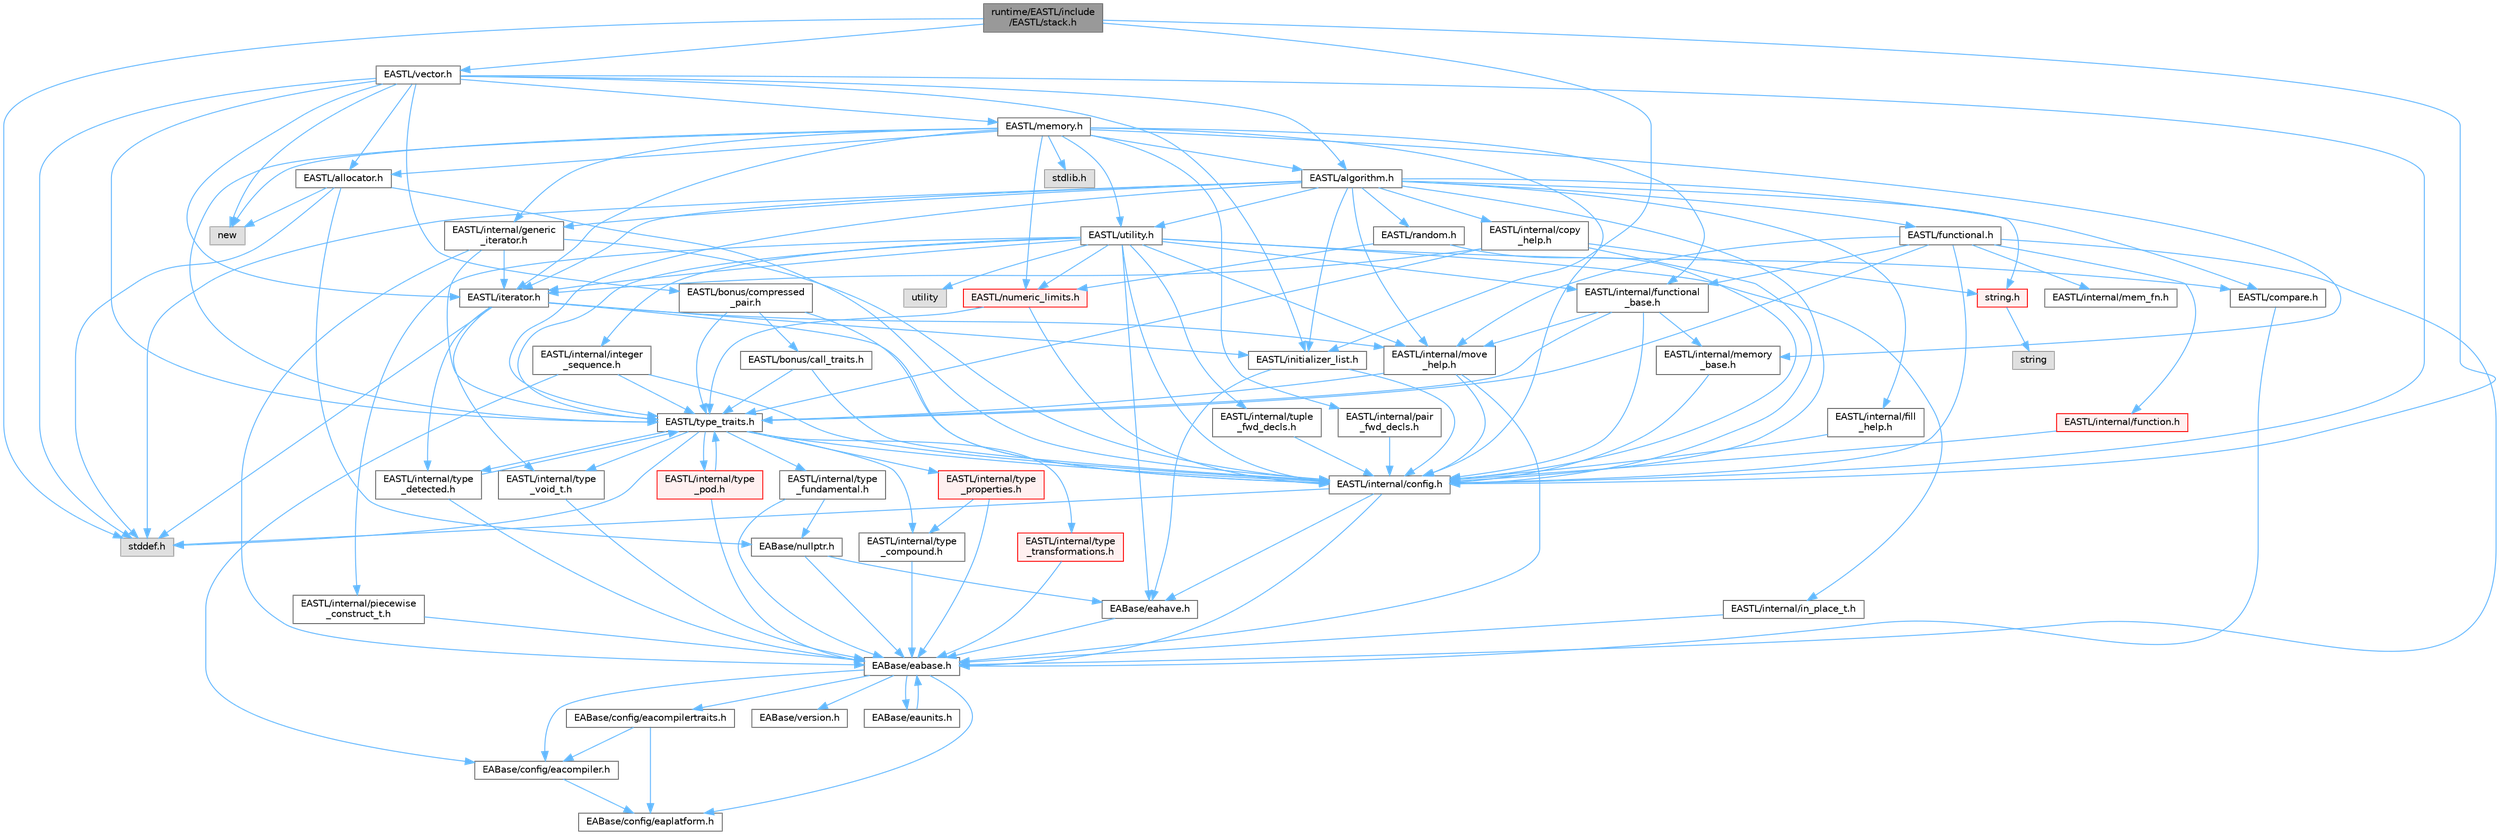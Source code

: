 digraph "runtime/EASTL/include/EASTL/stack.h"
{
 // LATEX_PDF_SIZE
  bgcolor="transparent";
  edge [fontname=Helvetica,fontsize=10,labelfontname=Helvetica,labelfontsize=10];
  node [fontname=Helvetica,fontsize=10,shape=box,height=0.2,width=0.4];
  Node1 [id="Node000001",label="runtime/EASTL/include\l/EASTL/stack.h",height=0.2,width=0.4,color="gray40", fillcolor="grey60", style="filled", fontcolor="black",tooltip=" "];
  Node1 -> Node2 [id="edge145_Node000001_Node000002",color="steelblue1",style="solid",tooltip=" "];
  Node2 [id="Node000002",label="EASTL/internal/config.h",height=0.2,width=0.4,color="grey40", fillcolor="white", style="filled",URL="$config_8h.html",tooltip=" "];
  Node2 -> Node3 [id="edge146_Node000002_Node000003",color="steelblue1",style="solid",tooltip=" "];
  Node3 [id="Node000003",label="EABase/eabase.h",height=0.2,width=0.4,color="grey40", fillcolor="white", style="filled",URL="$eabase_8h.html",tooltip=" "];
  Node3 -> Node4 [id="edge147_Node000003_Node000004",color="steelblue1",style="solid",tooltip=" "];
  Node4 [id="Node000004",label="EABase/config/eacompiler.h",height=0.2,width=0.4,color="grey40", fillcolor="white", style="filled",URL="$eacompiler_8h.html",tooltip=" "];
  Node4 -> Node5 [id="edge148_Node000004_Node000005",color="steelblue1",style="solid",tooltip=" "];
  Node5 [id="Node000005",label="EABase/config/eaplatform.h",height=0.2,width=0.4,color="grey40", fillcolor="white", style="filled",URL="$eaplatform_8h.html",tooltip=" "];
  Node3 -> Node6 [id="edge149_Node000003_Node000006",color="steelblue1",style="solid",tooltip=" "];
  Node6 [id="Node000006",label="EABase/config/eacompilertraits.h",height=0.2,width=0.4,color="grey40", fillcolor="white", style="filled",URL="$eacompilertraits_8h.html",tooltip=" "];
  Node6 -> Node5 [id="edge150_Node000006_Node000005",color="steelblue1",style="solid",tooltip=" "];
  Node6 -> Node4 [id="edge151_Node000006_Node000004",color="steelblue1",style="solid",tooltip=" "];
  Node3 -> Node5 [id="edge152_Node000003_Node000005",color="steelblue1",style="solid",tooltip=" "];
  Node3 -> Node7 [id="edge153_Node000003_Node000007",color="steelblue1",style="solid",tooltip=" "];
  Node7 [id="Node000007",label="EABase/version.h",height=0.2,width=0.4,color="grey40", fillcolor="white", style="filled",URL="$_e_a_s_t_l_2packages_2_e_a_base_2include_2_common_2_e_a_base_2version_8h.html",tooltip=" "];
  Node3 -> Node8 [id="edge154_Node000003_Node000008",color="steelblue1",style="solid",tooltip=" "];
  Node8 [id="Node000008",label="EABase/eaunits.h",height=0.2,width=0.4,color="grey40", fillcolor="white", style="filled",URL="$eaunits_8h.html",tooltip=" "];
  Node8 -> Node3 [id="edge155_Node000008_Node000003",color="steelblue1",style="solid",tooltip=" "];
  Node2 -> Node9 [id="edge156_Node000002_Node000009",color="steelblue1",style="solid",tooltip=" "];
  Node9 [id="Node000009",label="EABase/eahave.h",height=0.2,width=0.4,color="grey40", fillcolor="white", style="filled",URL="$eahave_8h.html",tooltip=" "];
  Node9 -> Node3 [id="edge157_Node000009_Node000003",color="steelblue1",style="solid",tooltip=" "];
  Node2 -> Node10 [id="edge158_Node000002_Node000010",color="steelblue1",style="solid",tooltip=" "];
  Node10 [id="Node000010",label="stddef.h",height=0.2,width=0.4,color="grey60", fillcolor="#E0E0E0", style="filled",tooltip=" "];
  Node1 -> Node11 [id="edge159_Node000001_Node000011",color="steelblue1",style="solid",tooltip=" "];
  Node11 [id="Node000011",label="EASTL/vector.h",height=0.2,width=0.4,color="grey40", fillcolor="white", style="filled",URL="$_e_a_s_t_l_2include_2_e_a_s_t_l_2vector_8h.html",tooltip=" "];
  Node11 -> Node12 [id="edge160_Node000011_Node000012",color="steelblue1",style="solid",tooltip=" "];
  Node12 [id="Node000012",label="EASTL/algorithm.h",height=0.2,width=0.4,color="grey40", fillcolor="white", style="filled",URL="$_e_a_s_t_l_2include_2_e_a_s_t_l_2algorithm_8h.html",tooltip=" "];
  Node12 -> Node2 [id="edge161_Node000012_Node000002",color="steelblue1",style="solid",tooltip=" "];
  Node12 -> Node13 [id="edge162_Node000012_Node000013",color="steelblue1",style="solid",tooltip=" "];
  Node13 [id="Node000013",label="EASTL/type_traits.h",height=0.2,width=0.4,color="grey40", fillcolor="white", style="filled",URL="$_e_a_s_t_l_2include_2_e_a_s_t_l_2type__traits_8h.html",tooltip=" "];
  Node13 -> Node2 [id="edge163_Node000013_Node000002",color="steelblue1",style="solid",tooltip=" "];
  Node13 -> Node10 [id="edge164_Node000013_Node000010",color="steelblue1",style="solid",tooltip=" "];
  Node13 -> Node14 [id="edge165_Node000013_Node000014",color="steelblue1",style="solid",tooltip=" "];
  Node14 [id="Node000014",label="EASTL/internal/type\l_fundamental.h",height=0.2,width=0.4,color="grey40", fillcolor="white", style="filled",URL="$type__fundamental_8h.html",tooltip=" "];
  Node14 -> Node3 [id="edge166_Node000014_Node000003",color="steelblue1",style="solid",tooltip=" "];
  Node14 -> Node15 [id="edge167_Node000014_Node000015",color="steelblue1",style="solid",tooltip=" "];
  Node15 [id="Node000015",label="EABase/nullptr.h",height=0.2,width=0.4,color="grey40", fillcolor="white", style="filled",URL="$nullptr_8h.html",tooltip=" "];
  Node15 -> Node3 [id="edge168_Node000015_Node000003",color="steelblue1",style="solid",tooltip=" "];
  Node15 -> Node9 [id="edge169_Node000015_Node000009",color="steelblue1",style="solid",tooltip=" "];
  Node13 -> Node16 [id="edge170_Node000013_Node000016",color="steelblue1",style="solid",tooltip=" "];
  Node16 [id="Node000016",label="EASTL/internal/type\l_transformations.h",height=0.2,width=0.4,color="red", fillcolor="#FFF0F0", style="filled",URL="$type__transformations_8h.html",tooltip=" "];
  Node16 -> Node3 [id="edge171_Node000016_Node000003",color="steelblue1",style="solid",tooltip=" "];
  Node13 -> Node18 [id="edge172_Node000013_Node000018",color="steelblue1",style="solid",tooltip=" "];
  Node18 [id="Node000018",label="EASTL/internal/type\l_void_t.h",height=0.2,width=0.4,color="grey40", fillcolor="white", style="filled",URL="$type__void__t_8h.html",tooltip=" "];
  Node18 -> Node3 [id="edge173_Node000018_Node000003",color="steelblue1",style="solid",tooltip=" "];
  Node13 -> Node19 [id="edge174_Node000013_Node000019",color="steelblue1",style="solid",tooltip=" "];
  Node19 [id="Node000019",label="EASTL/internal/type\l_properties.h",height=0.2,width=0.4,color="red", fillcolor="#FFF0F0", style="filled",URL="$type__properties_8h.html",tooltip=" "];
  Node19 -> Node3 [id="edge175_Node000019_Node000003",color="steelblue1",style="solid",tooltip=" "];
  Node19 -> Node20 [id="edge176_Node000019_Node000020",color="steelblue1",style="solid",tooltip=" "];
  Node20 [id="Node000020",label="EASTL/internal/type\l_compound.h",height=0.2,width=0.4,color="grey40", fillcolor="white", style="filled",URL="$type__compound_8h.html",tooltip=" "];
  Node20 -> Node3 [id="edge177_Node000020_Node000003",color="steelblue1",style="solid",tooltip=" "];
  Node13 -> Node20 [id="edge178_Node000013_Node000020",color="steelblue1",style="solid",tooltip=" "];
  Node13 -> Node21 [id="edge179_Node000013_Node000021",color="steelblue1",style="solid",tooltip=" "];
  Node21 [id="Node000021",label="EASTL/internal/type\l_pod.h",height=0.2,width=0.4,color="red", fillcolor="#FFF0F0", style="filled",URL="$type__pod_8h.html",tooltip=" "];
  Node21 -> Node3 [id="edge180_Node000021_Node000003",color="steelblue1",style="solid",tooltip=" "];
  Node21 -> Node13 [id="edge181_Node000021_Node000013",color="steelblue1",style="solid",tooltip=" "];
  Node13 -> Node22 [id="edge182_Node000013_Node000022",color="steelblue1",style="solid",tooltip=" "];
  Node22 [id="Node000022",label="EASTL/internal/type\l_detected.h",height=0.2,width=0.4,color="grey40", fillcolor="white", style="filled",URL="$type__detected_8h.html",tooltip=" "];
  Node22 -> Node3 [id="edge183_Node000022_Node000003",color="steelblue1",style="solid",tooltip=" "];
  Node22 -> Node13 [id="edge184_Node000022_Node000013",color="steelblue1",style="solid",tooltip=" "];
  Node12 -> Node23 [id="edge185_Node000012_Node000023",color="steelblue1",style="solid",tooltip=" "];
  Node23 [id="Node000023",label="EASTL/internal/move\l_help.h",height=0.2,width=0.4,color="grey40", fillcolor="white", style="filled",URL="$move__help_8h.html",tooltip=" "];
  Node23 -> Node3 [id="edge186_Node000023_Node000003",color="steelblue1",style="solid",tooltip=" "];
  Node23 -> Node2 [id="edge187_Node000023_Node000002",color="steelblue1",style="solid",tooltip=" "];
  Node23 -> Node13 [id="edge188_Node000023_Node000013",color="steelblue1",style="solid",tooltip=" "];
  Node12 -> Node24 [id="edge189_Node000012_Node000024",color="steelblue1",style="solid",tooltip=" "];
  Node24 [id="Node000024",label="EASTL/internal/copy\l_help.h",height=0.2,width=0.4,color="grey40", fillcolor="white", style="filled",URL="$copy__help_8h.html",tooltip=" "];
  Node24 -> Node2 [id="edge190_Node000024_Node000002",color="steelblue1",style="solid",tooltip=" "];
  Node24 -> Node13 [id="edge191_Node000024_Node000013",color="steelblue1",style="solid",tooltip=" "];
  Node24 -> Node25 [id="edge192_Node000024_Node000025",color="steelblue1",style="solid",tooltip=" "];
  Node25 [id="Node000025",label="EASTL/iterator.h",height=0.2,width=0.4,color="grey40", fillcolor="white", style="filled",URL="$_e_a_s_t_l_2include_2_e_a_s_t_l_2iterator_8h.html",tooltip=" "];
  Node25 -> Node2 [id="edge193_Node000025_Node000002",color="steelblue1",style="solid",tooltip=" "];
  Node25 -> Node23 [id="edge194_Node000025_Node000023",color="steelblue1",style="solid",tooltip=" "];
  Node25 -> Node22 [id="edge195_Node000025_Node000022",color="steelblue1",style="solid",tooltip=" "];
  Node25 -> Node18 [id="edge196_Node000025_Node000018",color="steelblue1",style="solid",tooltip=" "];
  Node25 -> Node26 [id="edge197_Node000025_Node000026",color="steelblue1",style="solid",tooltip=" "];
  Node26 [id="Node000026",label="EASTL/initializer_list.h",height=0.2,width=0.4,color="grey40", fillcolor="white", style="filled",URL="$initializer__list_8h.html",tooltip=" "];
  Node26 -> Node2 [id="edge198_Node000026_Node000002",color="steelblue1",style="solid",tooltip=" "];
  Node26 -> Node9 [id="edge199_Node000026_Node000009",color="steelblue1",style="solid",tooltip=" "];
  Node25 -> Node10 [id="edge200_Node000025_Node000010",color="steelblue1",style="solid",tooltip=" "];
  Node24 -> Node27 [id="edge201_Node000024_Node000027",color="steelblue1",style="solid",tooltip=" "];
  Node27 [id="Node000027",label="string.h",height=0.2,width=0.4,color="red", fillcolor="#FFF0F0", style="filled",URL="$string_8h.html",tooltip=" "];
  Node27 -> Node28 [id="edge202_Node000027_Node000028",color="steelblue1",style="solid",tooltip=" "];
  Node28 [id="Node000028",label="string",height=0.2,width=0.4,color="grey60", fillcolor="#E0E0E0", style="filled",tooltip=" "];
  Node12 -> Node150 [id="edge203_Node000012_Node000150",color="steelblue1",style="solid",tooltip=" "];
  Node150 [id="Node000150",label="EASTL/internal/fill\l_help.h",height=0.2,width=0.4,color="grey40", fillcolor="white", style="filled",URL="$fill__help_8h.html",tooltip=" "];
  Node150 -> Node2 [id="edge204_Node000150_Node000002",color="steelblue1",style="solid",tooltip=" "];
  Node12 -> Node26 [id="edge205_Node000012_Node000026",color="steelblue1",style="solid",tooltip=" "];
  Node12 -> Node25 [id="edge206_Node000012_Node000025",color="steelblue1",style="solid",tooltip=" "];
  Node12 -> Node60 [id="edge207_Node000012_Node000060",color="steelblue1",style="solid",tooltip=" "];
  Node60 [id="Node000060",label="EASTL/functional.h",height=0.2,width=0.4,color="grey40", fillcolor="white", style="filled",URL="$_e_a_s_t_l_2include_2_e_a_s_t_l_2functional_8h.html",tooltip=" "];
  Node60 -> Node3 [id="edge208_Node000060_Node000003",color="steelblue1",style="solid",tooltip=" "];
  Node60 -> Node2 [id="edge209_Node000060_Node000002",color="steelblue1",style="solid",tooltip=" "];
  Node60 -> Node23 [id="edge210_Node000060_Node000023",color="steelblue1",style="solid",tooltip=" "];
  Node60 -> Node13 [id="edge211_Node000060_Node000013",color="steelblue1",style="solid",tooltip=" "];
  Node60 -> Node41 [id="edge212_Node000060_Node000041",color="steelblue1",style="solid",tooltip=" "];
  Node41 [id="Node000041",label="EASTL/internal/functional\l_base.h",height=0.2,width=0.4,color="grey40", fillcolor="white", style="filled",URL="$functional__base_8h.html",tooltip=" "];
  Node41 -> Node2 [id="edge213_Node000041_Node000002",color="steelblue1",style="solid",tooltip=" "];
  Node41 -> Node37 [id="edge214_Node000041_Node000037",color="steelblue1",style="solid",tooltip=" "];
  Node37 [id="Node000037",label="EASTL/internal/memory\l_base.h",height=0.2,width=0.4,color="grey40", fillcolor="white", style="filled",URL="$memory__base_8h.html",tooltip=" "];
  Node37 -> Node2 [id="edge215_Node000037_Node000002",color="steelblue1",style="solid",tooltip=" "];
  Node41 -> Node23 [id="edge216_Node000041_Node000023",color="steelblue1",style="solid",tooltip=" "];
  Node41 -> Node13 [id="edge217_Node000041_Node000013",color="steelblue1",style="solid",tooltip=" "];
  Node60 -> Node61 [id="edge218_Node000060_Node000061",color="steelblue1",style="solid",tooltip=" "];
  Node61 [id="Node000061",label="EASTL/internal/mem_fn.h",height=0.2,width=0.4,color="grey40", fillcolor="white", style="filled",URL="$mem__fn_8h.html",tooltip=" "];
  Node60 -> Node62 [id="edge219_Node000060_Node000062",color="steelblue1",style="solid",tooltip=" "];
  Node62 [id="Node000062",label="EASTL/internal/function.h",height=0.2,width=0.4,color="red", fillcolor="#FFF0F0", style="filled",URL="$_e_a_s_t_l_2include_2_e_a_s_t_l_2internal_2function_8h.html",tooltip=" "];
  Node62 -> Node2 [id="edge220_Node000062_Node000002",color="steelblue1",style="solid",tooltip=" "];
  Node12 -> Node44 [id="edge221_Node000012_Node000044",color="steelblue1",style="solid",tooltip=" "];
  Node44 [id="Node000044",label="EASTL/utility.h",height=0.2,width=0.4,color="grey40", fillcolor="white", style="filled",URL="$_e_a_s_t_l_2include_2_e_a_s_t_l_2utility_8h.html",tooltip=" "];
  Node44 -> Node2 [id="edge222_Node000044_Node000002",color="steelblue1",style="solid",tooltip=" "];
  Node44 -> Node13 [id="edge223_Node000044_Node000013",color="steelblue1",style="solid",tooltip=" "];
  Node44 -> Node25 [id="edge224_Node000044_Node000025",color="steelblue1",style="solid",tooltip=" "];
  Node44 -> Node45 [id="edge225_Node000044_Node000045",color="steelblue1",style="solid",tooltip=" "];
  Node45 [id="Node000045",label="EASTL/numeric_limits.h",height=0.2,width=0.4,color="red", fillcolor="#FFF0F0", style="filled",URL="$numeric__limits_8h.html",tooltip=" "];
  Node45 -> Node2 [id="edge226_Node000045_Node000002",color="steelblue1",style="solid",tooltip=" "];
  Node45 -> Node13 [id="edge227_Node000045_Node000013",color="steelblue1",style="solid",tooltip=" "];
  Node44 -> Node47 [id="edge228_Node000044_Node000047",color="steelblue1",style="solid",tooltip=" "];
  Node47 [id="Node000047",label="EASTL/compare.h",height=0.2,width=0.4,color="grey40", fillcolor="white", style="filled",URL="$compare_8h.html",tooltip=" "];
  Node47 -> Node3 [id="edge229_Node000047_Node000003",color="steelblue1",style="solid",tooltip=" "];
  Node44 -> Node41 [id="edge230_Node000044_Node000041",color="steelblue1",style="solid",tooltip=" "];
  Node44 -> Node23 [id="edge231_Node000044_Node000023",color="steelblue1",style="solid",tooltip=" "];
  Node44 -> Node9 [id="edge232_Node000044_Node000009",color="steelblue1",style="solid",tooltip=" "];
  Node44 -> Node48 [id="edge233_Node000044_Node000048",color="steelblue1",style="solid",tooltip=" "];
  Node48 [id="Node000048",label="EASTL/internal/integer\l_sequence.h",height=0.2,width=0.4,color="grey40", fillcolor="white", style="filled",URL="$integer__sequence_8h.html",tooltip=" "];
  Node48 -> Node4 [id="edge234_Node000048_Node000004",color="steelblue1",style="solid",tooltip=" "];
  Node48 -> Node2 [id="edge235_Node000048_Node000002",color="steelblue1",style="solid",tooltip=" "];
  Node48 -> Node13 [id="edge236_Node000048_Node000013",color="steelblue1",style="solid",tooltip=" "];
  Node44 -> Node49 [id="edge237_Node000044_Node000049",color="steelblue1",style="solid",tooltip=" "];
  Node49 [id="Node000049",label="EASTL/internal/tuple\l_fwd_decls.h",height=0.2,width=0.4,color="grey40", fillcolor="white", style="filled",URL="$tuple__fwd__decls_8h.html",tooltip=" "];
  Node49 -> Node2 [id="edge238_Node000049_Node000002",color="steelblue1",style="solid",tooltip=" "];
  Node44 -> Node50 [id="edge239_Node000044_Node000050",color="steelblue1",style="solid",tooltip=" "];
  Node50 [id="Node000050",label="EASTL/internal/in_place_t.h",height=0.2,width=0.4,color="grey40", fillcolor="white", style="filled",URL="$in__place__t_8h.html",tooltip=" "];
  Node50 -> Node3 [id="edge240_Node000050_Node000003",color="steelblue1",style="solid",tooltip=" "];
  Node44 -> Node51 [id="edge241_Node000044_Node000051",color="steelblue1",style="solid",tooltip=" "];
  Node51 [id="Node000051",label="EASTL/internal/piecewise\l_construct_t.h",height=0.2,width=0.4,color="grey40", fillcolor="white", style="filled",URL="$piecewise__construct__t_8h.html",tooltip=" "];
  Node51 -> Node3 [id="edge242_Node000051_Node000003",color="steelblue1",style="solid",tooltip=" "];
  Node44 -> Node52 [id="edge243_Node000044_Node000052",color="steelblue1",style="solid",tooltip=" "];
  Node52 [id="Node000052",label="utility",height=0.2,width=0.4,color="grey60", fillcolor="#E0E0E0", style="filled",tooltip=" "];
  Node12 -> Node39 [id="edge244_Node000012_Node000039",color="steelblue1",style="solid",tooltip=" "];
  Node39 [id="Node000039",label="EASTL/internal/generic\l_iterator.h",height=0.2,width=0.4,color="grey40", fillcolor="white", style="filled",URL="$generic__iterator_8h.html",tooltip=" "];
  Node39 -> Node3 [id="edge245_Node000039_Node000003",color="steelblue1",style="solid",tooltip=" "];
  Node39 -> Node2 [id="edge246_Node000039_Node000002",color="steelblue1",style="solid",tooltip=" "];
  Node39 -> Node25 [id="edge247_Node000039_Node000025",color="steelblue1",style="solid",tooltip=" "];
  Node39 -> Node13 [id="edge248_Node000039_Node000013",color="steelblue1",style="solid",tooltip=" "];
  Node12 -> Node151 [id="edge249_Node000012_Node000151",color="steelblue1",style="solid",tooltip=" "];
  Node151 [id="Node000151",label="EASTL/random.h",height=0.2,width=0.4,color="grey40", fillcolor="white", style="filled",URL="$random_8h.html",tooltip=" "];
  Node151 -> Node2 [id="edge250_Node000151_Node000002",color="steelblue1",style="solid",tooltip=" "];
  Node151 -> Node45 [id="edge251_Node000151_Node000045",color="steelblue1",style="solid",tooltip=" "];
  Node12 -> Node47 [id="edge252_Node000012_Node000047",color="steelblue1",style="solid",tooltip=" "];
  Node12 -> Node10 [id="edge253_Node000012_Node000010",color="steelblue1",style="solid",tooltip=" "];
  Node12 -> Node27 [id="edge254_Node000012_Node000027",color="steelblue1",style="solid",tooltip=" "];
  Node11 -> Node42 [id="edge255_Node000011_Node000042",color="steelblue1",style="solid",tooltip=" "];
  Node42 [id="Node000042",label="EASTL/allocator.h",height=0.2,width=0.4,color="grey40", fillcolor="white", style="filled",URL="$allocator_8h.html",tooltip=" "];
  Node42 -> Node2 [id="edge256_Node000042_Node000002",color="steelblue1",style="solid",tooltip=" "];
  Node42 -> Node15 [id="edge257_Node000042_Node000015",color="steelblue1",style="solid",tooltip=" "];
  Node42 -> Node10 [id="edge258_Node000042_Node000010",color="steelblue1",style="solid",tooltip=" "];
  Node42 -> Node43 [id="edge259_Node000042_Node000043",color="steelblue1",style="solid",tooltip=" "];
  Node43 [id="Node000043",label="new",height=0.2,width=0.4,color="grey60", fillcolor="#E0E0E0", style="filled",tooltip=" "];
  Node11 -> Node58 [id="edge260_Node000011_Node000058",color="steelblue1",style="solid",tooltip=" "];
  Node58 [id="Node000058",label="EASTL/bonus/compressed\l_pair.h",height=0.2,width=0.4,color="grey40", fillcolor="white", style="filled",URL="$compressed__pair_8h.html",tooltip=" "];
  Node58 -> Node2 [id="edge261_Node000058_Node000002",color="steelblue1",style="solid",tooltip=" "];
  Node58 -> Node13 [id="edge262_Node000058_Node000013",color="steelblue1",style="solid",tooltip=" "];
  Node58 -> Node59 [id="edge263_Node000058_Node000059",color="steelblue1",style="solid",tooltip=" "];
  Node59 [id="Node000059",label="EASTL/bonus/call_traits.h",height=0.2,width=0.4,color="grey40", fillcolor="white", style="filled",URL="$call__traits_8h.html",tooltip=" "];
  Node59 -> Node2 [id="edge264_Node000059_Node000002",color="steelblue1",style="solid",tooltip=" "];
  Node59 -> Node13 [id="edge265_Node000059_Node000013",color="steelblue1",style="solid",tooltip=" "];
  Node11 -> Node26 [id="edge266_Node000011_Node000026",color="steelblue1",style="solid",tooltip=" "];
  Node11 -> Node2 [id="edge267_Node000011_Node000002",color="steelblue1",style="solid",tooltip=" "];
  Node11 -> Node25 [id="edge268_Node000011_Node000025",color="steelblue1",style="solid",tooltip=" "];
  Node11 -> Node38 [id="edge269_Node000011_Node000038",color="steelblue1",style="solid",tooltip=" "];
  Node38 [id="Node000038",label="EASTL/memory.h",height=0.2,width=0.4,color="grey40", fillcolor="white", style="filled",URL="$_e_a_s_t_l_2include_2_e_a_s_t_l_2memory_8h.html",tooltip=" "];
  Node38 -> Node2 [id="edge270_Node000038_Node000002",color="steelblue1",style="solid",tooltip=" "];
  Node38 -> Node37 [id="edge271_Node000038_Node000037",color="steelblue1",style="solid",tooltip=" "];
  Node38 -> Node39 [id="edge272_Node000038_Node000039",color="steelblue1",style="solid",tooltip=" "];
  Node38 -> Node40 [id="edge273_Node000038_Node000040",color="steelblue1",style="solid",tooltip=" "];
  Node40 [id="Node000040",label="EASTL/internal/pair\l_fwd_decls.h",height=0.2,width=0.4,color="grey40", fillcolor="white", style="filled",URL="$pair__fwd__decls_8h.html",tooltip=" "];
  Node40 -> Node2 [id="edge274_Node000040_Node000002",color="steelblue1",style="solid",tooltip=" "];
  Node38 -> Node41 [id="edge275_Node000038_Node000041",color="steelblue1",style="solid",tooltip=" "];
  Node38 -> Node12 [id="edge276_Node000038_Node000012",color="steelblue1",style="solid",tooltip=" "];
  Node38 -> Node13 [id="edge277_Node000038_Node000013",color="steelblue1",style="solid",tooltip=" "];
  Node38 -> Node42 [id="edge278_Node000038_Node000042",color="steelblue1",style="solid",tooltip=" "];
  Node38 -> Node25 [id="edge279_Node000038_Node000025",color="steelblue1",style="solid",tooltip=" "];
  Node38 -> Node44 [id="edge280_Node000038_Node000044",color="steelblue1",style="solid",tooltip=" "];
  Node38 -> Node45 [id="edge281_Node000038_Node000045",color="steelblue1",style="solid",tooltip=" "];
  Node38 -> Node53 [id="edge282_Node000038_Node000053",color="steelblue1",style="solid",tooltip=" "];
  Node53 [id="Node000053",label="stdlib.h",height=0.2,width=0.4,color="grey60", fillcolor="#E0E0E0", style="filled",tooltip=" "];
  Node38 -> Node43 [id="edge283_Node000038_Node000043",color="steelblue1",style="solid",tooltip=" "];
  Node11 -> Node13 [id="edge284_Node000011_Node000013",color="steelblue1",style="solid",tooltip=" "];
  Node11 -> Node10 [id="edge285_Node000011_Node000010",color="steelblue1",style="solid",tooltip=" "];
  Node11 -> Node43 [id="edge286_Node000011_Node000043",color="steelblue1",style="solid",tooltip=" "];
  Node1 -> Node26 [id="edge287_Node000001_Node000026",color="steelblue1",style="solid",tooltip=" "];
  Node1 -> Node10 [id="edge288_Node000001_Node000010",color="steelblue1",style="solid",tooltip=" "];
}
